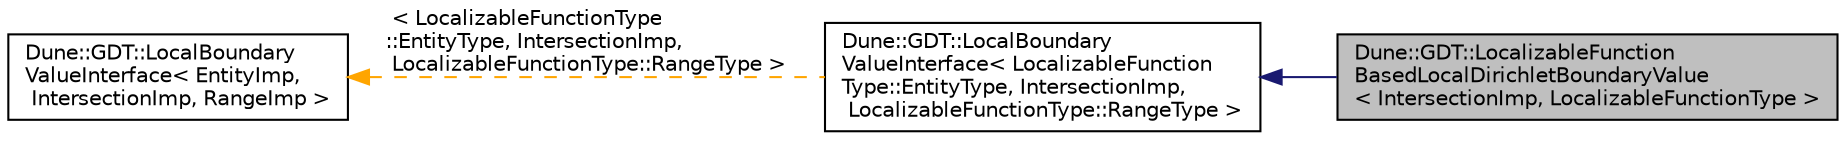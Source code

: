 digraph "Dune::GDT::LocalizableFunctionBasedLocalDirichletBoundaryValue&lt; IntersectionImp, LocalizableFunctionType &gt;"
{
  edge [fontname="Helvetica",fontsize="10",labelfontname="Helvetica",labelfontsize="10"];
  node [fontname="Helvetica",fontsize="10",shape=record];
  rankdir="LR";
  Node0 [label="Dune::GDT::LocalizableFunction\lBasedLocalDirichletBoundaryValue\l\< IntersectionImp, LocalizableFunctionType \>",height=0.2,width=0.4,color="black", fillcolor="grey75", style="filled", fontcolor="black"];
  Node1 -> Node0 [dir="back",color="midnightblue",fontsize="10",style="solid",fontname="Helvetica"];
  Node1 [label="Dune::GDT::LocalBoundary\lValueInterface\< LocalizableFunction\lType::EntityType, IntersectionImp,\l LocalizableFunctionType::RangeType \>",height=0.2,width=0.4,color="black", fillcolor="white", style="filled",URL="$a01903.html"];
  Node2 -> Node1 [dir="back",color="orange",fontsize="10",style="dashed",label=" \< LocalizableFunctionType\l::EntityType, IntersectionImp,\l LocalizableFunctionType::RangeType \>" ,fontname="Helvetica"];
  Node2 [label="Dune::GDT::LocalBoundary\lValueInterface\< EntityImp,\l IntersectionImp, RangeImp \>",height=0.2,width=0.4,color="black", fillcolor="white", style="filled",URL="$a01903.html"];
}
